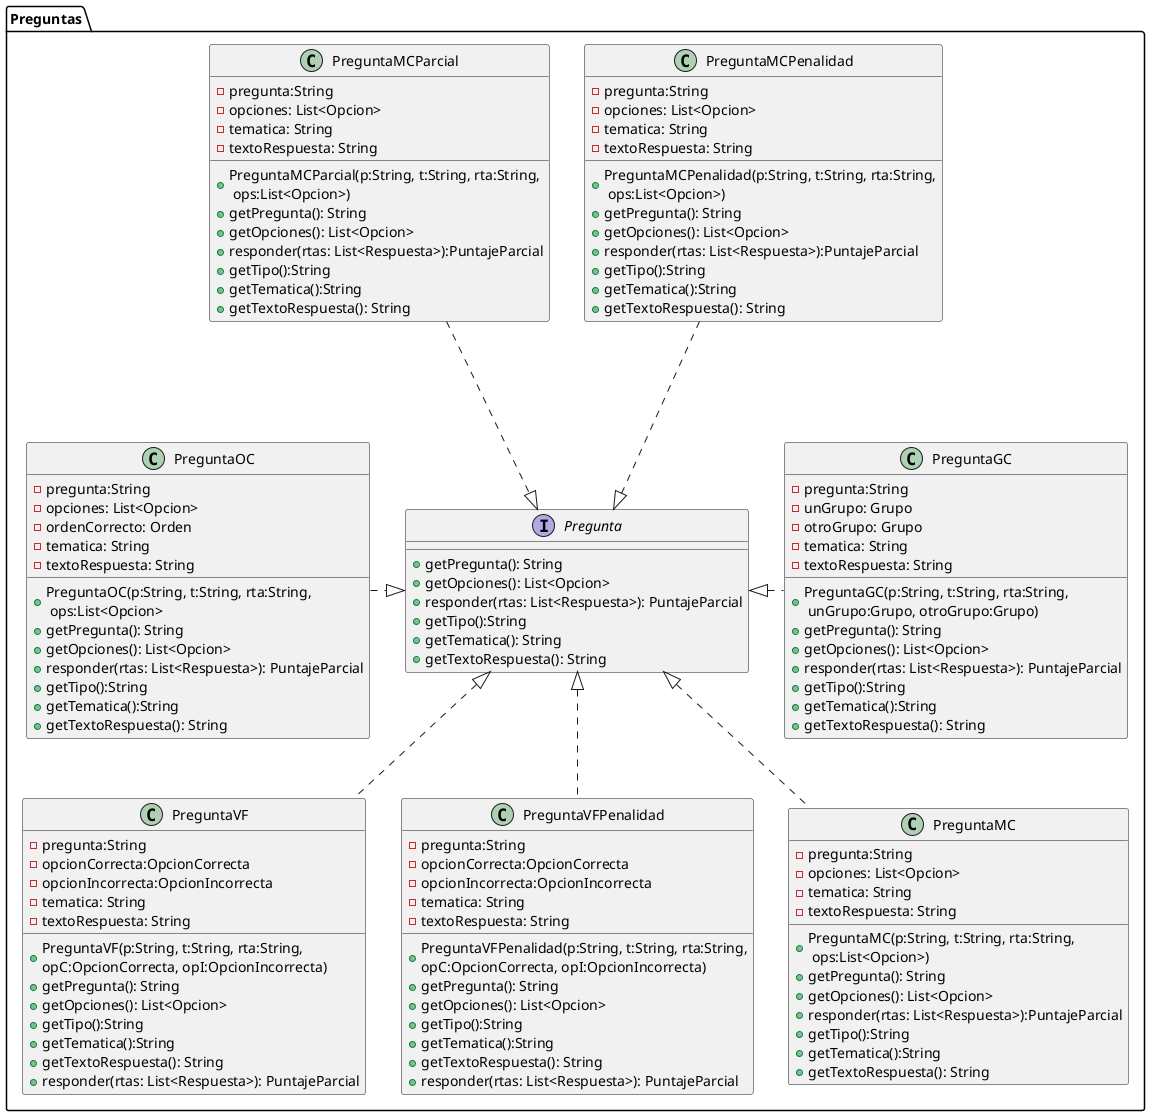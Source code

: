 @startuml
'https://plantuml.com/class-diagram

package Preguntas {


interface Pregunta {
    + getPregunta(): String
    + getOpciones(): List<Opcion>
    + responder(rtas: List<Respuesta>): PuntajeParcial
    + getTipo():String
    + getTematica(): String
    + getTextoRespuesta(): String
}

class PreguntaVF {
    - pregunta:String
    - opcionCorrecta:OpcionCorrecta
    - opcionIncorrecta:OpcionIncorrecta
    - tematica: String
    - textoRespuesta: String
    + PreguntaVF(p:String, t:String, rta:String,\nopC:OpcionCorrecta, opI:OpcionIncorrecta)
    + getPregunta(): String
    + getOpciones(): List<Opcion>
    + getTipo():String
    + getTematica():String
    + getTextoRespuesta(): String
    + responder(rtas: List<Respuesta>): PuntajeParcial
}

class PreguntaVFPenalidad{
    - pregunta:String
    - opcionCorrecta:OpcionCorrecta
    - opcionIncorrecta:OpcionIncorrecta
    - tematica: String
    - textoRespuesta: String
    + PreguntaVFPenalidad(p:String, t:String, rta:String,\nopC:OpcionCorrecta, opI:OpcionIncorrecta)
    + getPregunta(): String
    + getOpciones(): List<Opcion>
    + getTipo():String
    + getTematica():String
    + getTextoRespuesta(): String
    + responder(rtas: List<Respuesta>): PuntajeParcial
}

class PreguntaMC {
    - pregunta:String
    - opciones: List<Opcion>
    - tematica: String
    - textoRespuesta: String
    + PreguntaMC(p:String, t:String, rta:String,\n ops:List<Opcion>)
    + getPregunta(): String
    + getOpciones(): List<Opcion>
    + responder(rtas: List<Respuesta>):PuntajeParcial
    + getTipo():String
    + getTematica():String
    + getTextoRespuesta(): String
}

class PreguntaMCParcial {
    - pregunta:String
    - opciones: List<Opcion>
    - tematica: String
    - textoRespuesta: String
    + PreguntaMCParcial(p:String, t:String, rta:String,\n ops:List<Opcion>)
    + getPregunta(): String
    + getOpciones(): List<Opcion>
    + responder(rtas: List<Respuesta>):PuntajeParcial
    + getTipo():String
    + getTematica():String
    + getTextoRespuesta(): String
}

class PreguntaMCPenalidad {
    - pregunta:String
    - opciones: List<Opcion>
    - tematica: String
    - textoRespuesta: String
    + PreguntaMCPenalidad(p:String, t:String, rta:String,\n ops:List<Opcion>)
    + getPregunta(): String
    + getOpciones(): List<Opcion>
    + responder(rtas: List<Respuesta>):PuntajeParcial
    + getTipo():String
    + getTematica():String
    + getTextoRespuesta(): String
}

class PreguntaOC {
    - pregunta:String
    - opciones: List<Opcion>
    - ordenCorrecto: Orden
    - tematica: String
    - textoRespuesta: String
    + PreguntaOC(p:String, t:String, rta:String,\n ops:List<Opcion>
    + getPregunta(): String
    + getOpciones(): List<Opcion>
    + responder(rtas: List<Respuesta>): PuntajeParcial
    + getTipo():String
    + getTematica():String
    + getTextoRespuesta(): String
}

class PreguntaGC {
    - pregunta:String
    - unGrupo: Grupo
    - otroGrupo: Grupo
    - tematica: String
    - textoRespuesta: String
    + PreguntaGC(p:String, t:String, rta:String,\n unGrupo:Grupo, otroGrupo:Grupo)
    + getPregunta(): String
    + getOpciones(): List<Opcion>
    + responder(rtas: List<Respuesta>): PuntajeParcial
    + getTipo():String
    + getTematica():String
    + getTextoRespuesta(): String
}

}

Pregunta <|.down. PreguntaVF
Pregunta <|.down. PreguntaVFPenalidad
Pregunta <|.down. PreguntaMC
Pregunta <|.left. PreguntaOC
Pregunta <|.right. PreguntaGC
Pregunta <|.up.. PreguntaMCParcial
Pregunta <|.up.. PreguntaMCPenalidad

@enduml